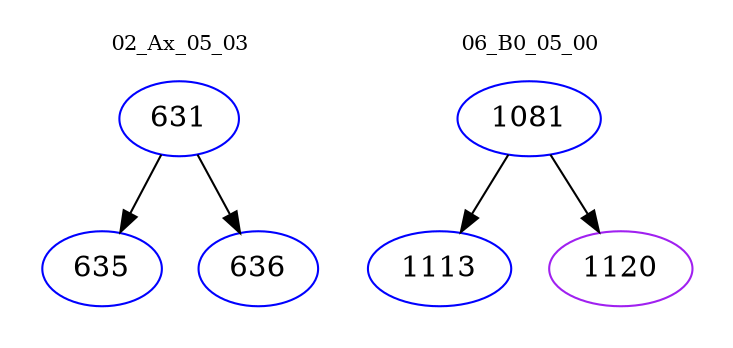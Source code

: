 digraph{
subgraph cluster_0 {
color = white
label = "02_Ax_05_03";
fontsize=10;
T0_631 [label="631", color="blue"]
T0_631 -> T0_635 [color="black"]
T0_635 [label="635", color="blue"]
T0_631 -> T0_636 [color="black"]
T0_636 [label="636", color="blue"]
}
subgraph cluster_1 {
color = white
label = "06_B0_05_00";
fontsize=10;
T1_1081 [label="1081", color="blue"]
T1_1081 -> T1_1113 [color="black"]
T1_1113 [label="1113", color="blue"]
T1_1081 -> T1_1120 [color="black"]
T1_1120 [label="1120", color="purple"]
}
}
